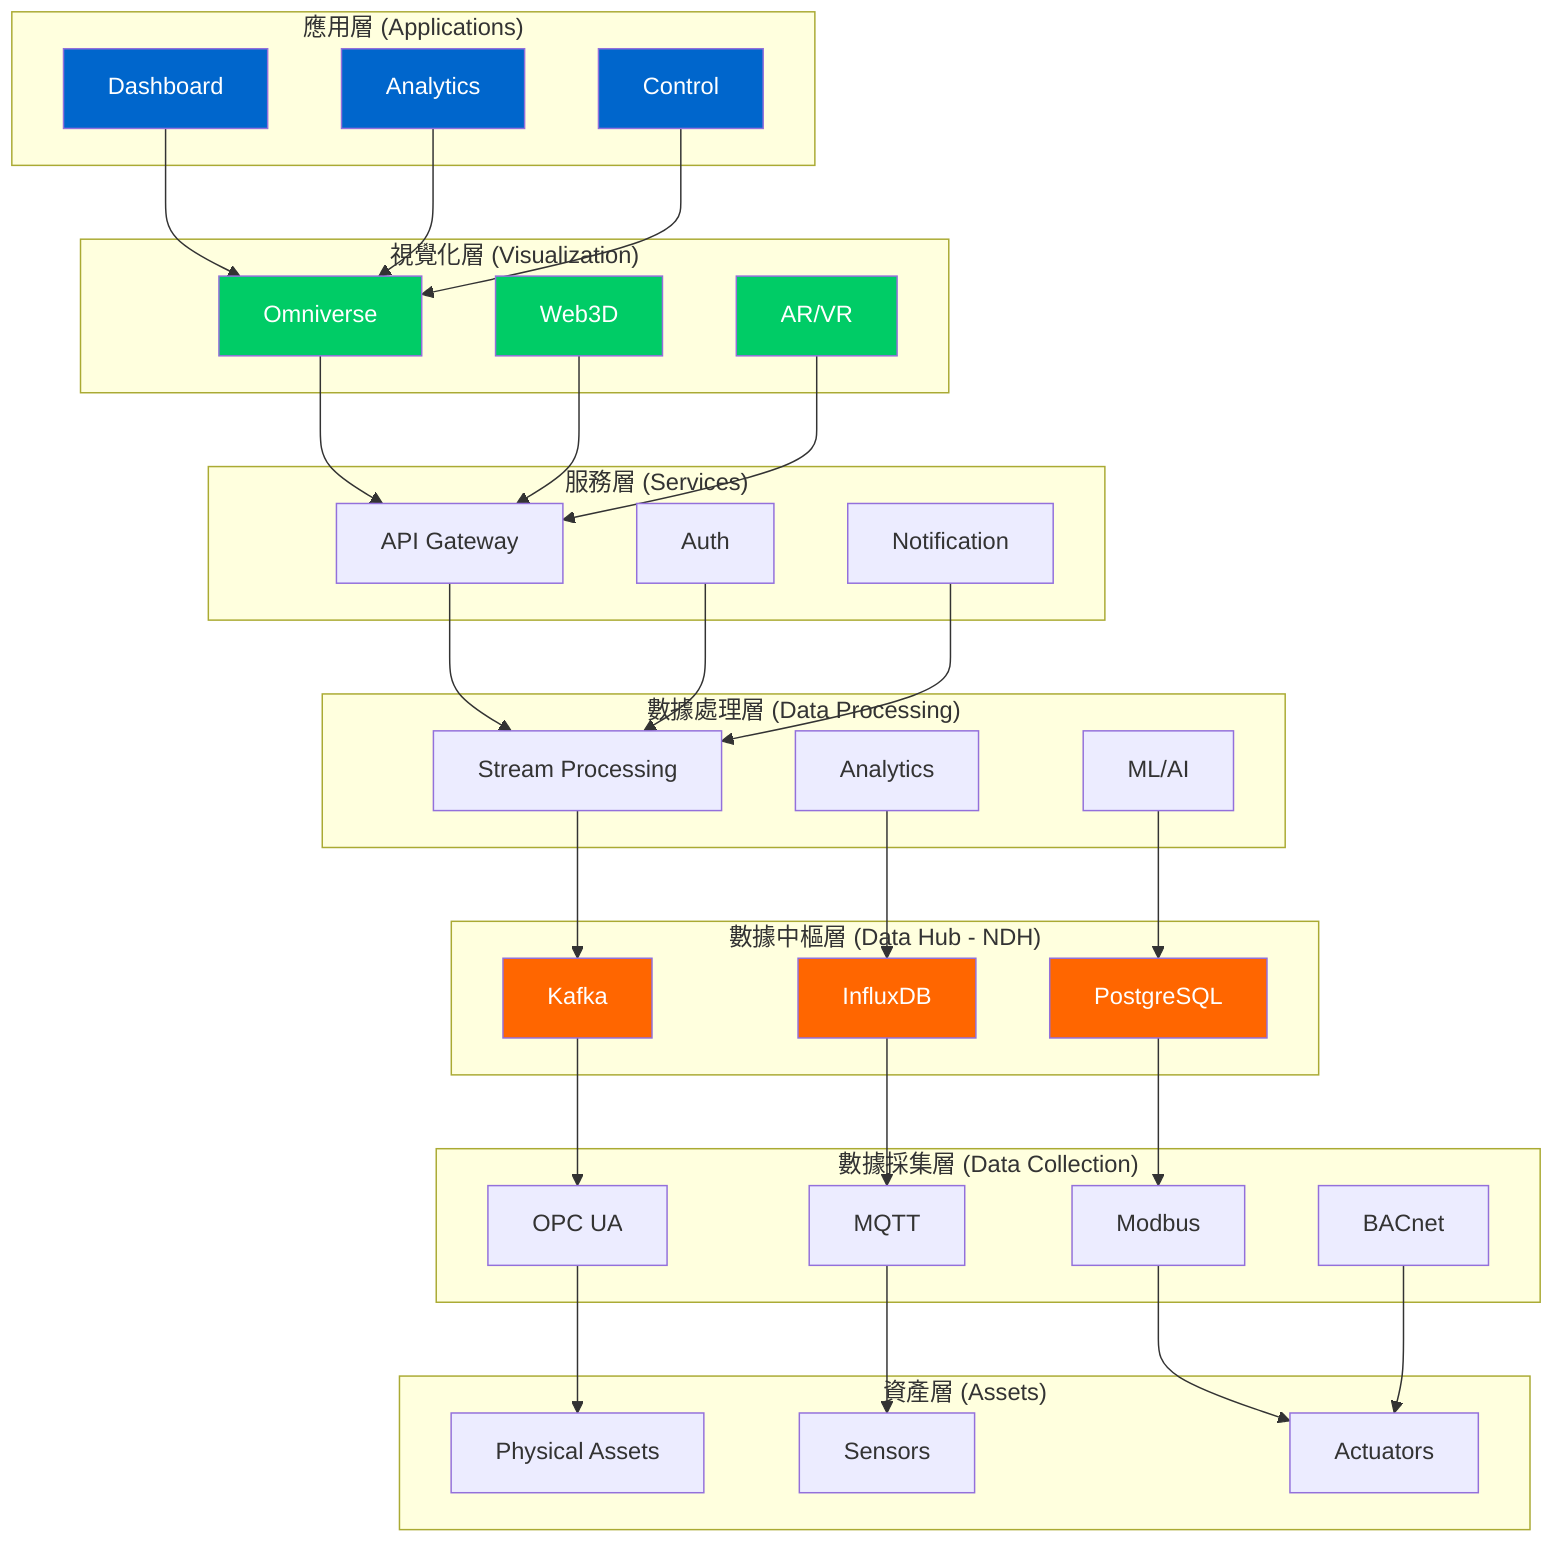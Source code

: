 graph TB
    subgraph "應用層 (Applications)"
        A1[Dashboard]
        A2[Analytics]
        A3[Control]
    end
    
    subgraph "視覺化層 (Visualization)"
        V1[Omniverse]
        V2[Web3D]
        V3[AR/VR]
    end
    
    subgraph "服務層 (Services)"
        S1[API Gateway]
        S2[Auth]
        S3[Notification]
    end
    
    subgraph "數據處理層 (Data Processing)"
        P1[Stream Processing]
        P2[Analytics]
        P3[ML/AI]
    end
    
    subgraph "數據中樞層 (Data Hub - NDH)"
        D1[Kafka]
        D2[InfluxDB]
        D3[PostgreSQL]
    end
    
    subgraph "數據採集層 (Data Collection)"
        C1[OPC UA]
        C2[MQTT]
        C3[Modbus]
        C4[BACnet]
    end
    
    subgraph "資產層 (Assets)"
        AS1[Physical Assets]
        AS2[Sensors]
        AS3[Actuators]
    end
    
    A1 --> V1
    A2 --> V1
    A3 --> V1
    
    V1 --> S1
    V2 --> S1
    V3 --> S1
    
    S1 --> P1
    S2 --> P1
    S3 --> P1
    
    P1 --> D1
    P2 --> D2
    P3 --> D3
    
    D1 --> C1
    D2 --> C2
    D3 --> C3
    
    C1 --> AS1
    C2 --> AS2
    C3 --> AS3
    C4 --> AS3
    
    style A1 fill:#0066CC,color:#fff
    style A2 fill:#0066CC,color:#fff
    style A3 fill:#0066CC,color:#fff
    style V1 fill:#00CC66,color:#fff
    style V2 fill:#00CC66,color:#fff
    style V3 fill:#00CC66,color:#fff
    style D1 fill:#FF6600,color:#fff
    style D2 fill:#FF6600,color:#fff
    style D3 fill:#FF6600,color:#fff